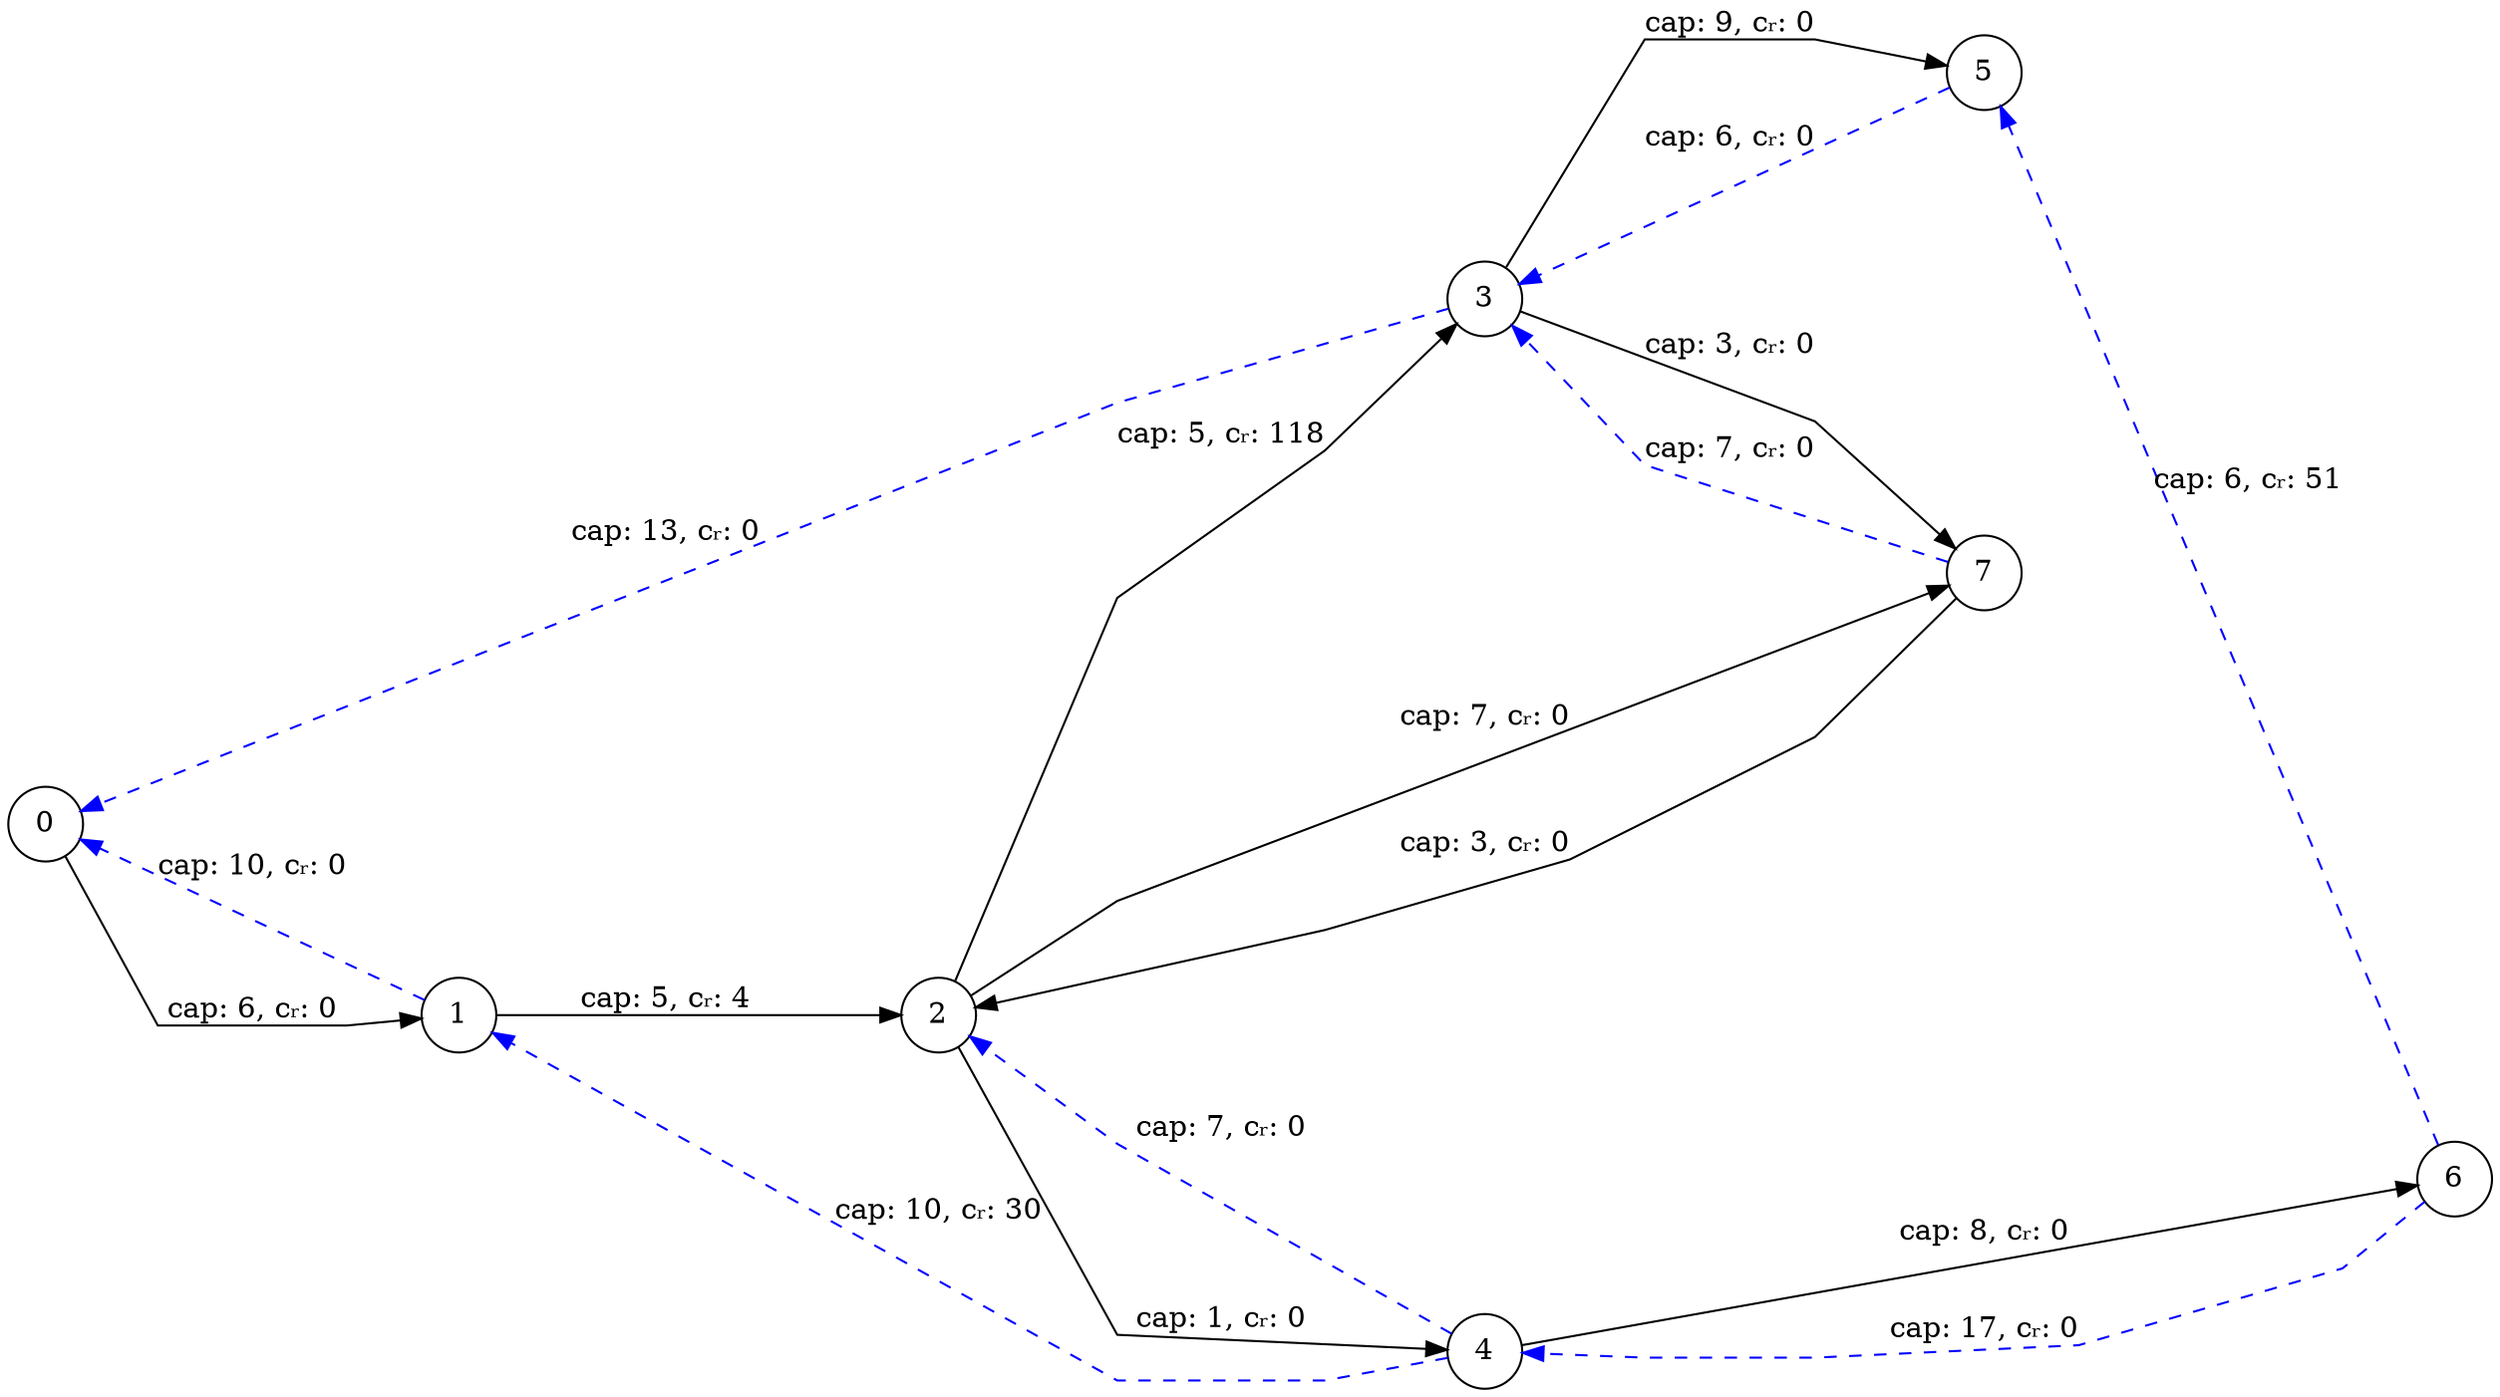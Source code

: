 digraph G {
  rankdir=LR;
  splines=polyline;
  nodesep=1.0;
  ranksep=1.0;
  node [shape=circle, width=0.5, height=0.5, fixedsize=true];
  { rank=source; 0; }
  { rank=sink; 6; }
  "0" -> "1" [label="cap: 6, cᵣ: 0", color=black];
  "1" -> "0" [label="cap: 10, cᵣ: 0", color=blue, style=dashed];
  "3" -> "0" [label="cap: 13, cᵣ: 0", color=blue, style=dashed];
  "1" -> "2" [label="cap: 5, cᵣ: 4", color=black];
  "4" -> "1" [label="cap: 10, cᵣ: 30", color=blue, style=dashed];
  "2" -> "3" [label="cap: 5, cᵣ: 118", color=black];
  "2" -> "4" [label="cap: 1, cᵣ: 0", color=black];
  "4" -> "2" [label="cap: 7, cᵣ: 0", color=blue, style=dashed];
  "2" -> "7" [label="cap: 7, cᵣ: 0", color=black];
  "3" -> "7" [label="cap: 3, cᵣ: 0", color=black];
  "7" -> "3" [label="cap: 7, cᵣ: 0", color=blue, style=dashed];
  "3" -> "5" [label="cap: 9, cᵣ: 0", color=black];
  "5" -> "3" [label="cap: 6, cᵣ: 0", color=blue, style=dashed];
  "4" -> "6" [label="cap: 8, cᵣ: 0", color=black];
  "6" -> "4" [label="cap: 17, cᵣ: 0", color=blue, style=dashed];
  "6" -> "5" [label="cap: 6, cᵣ: 51", color=blue, style=dashed];
  "7" -> "2" [label="cap: 3, cᵣ: 0", color=black];
}

